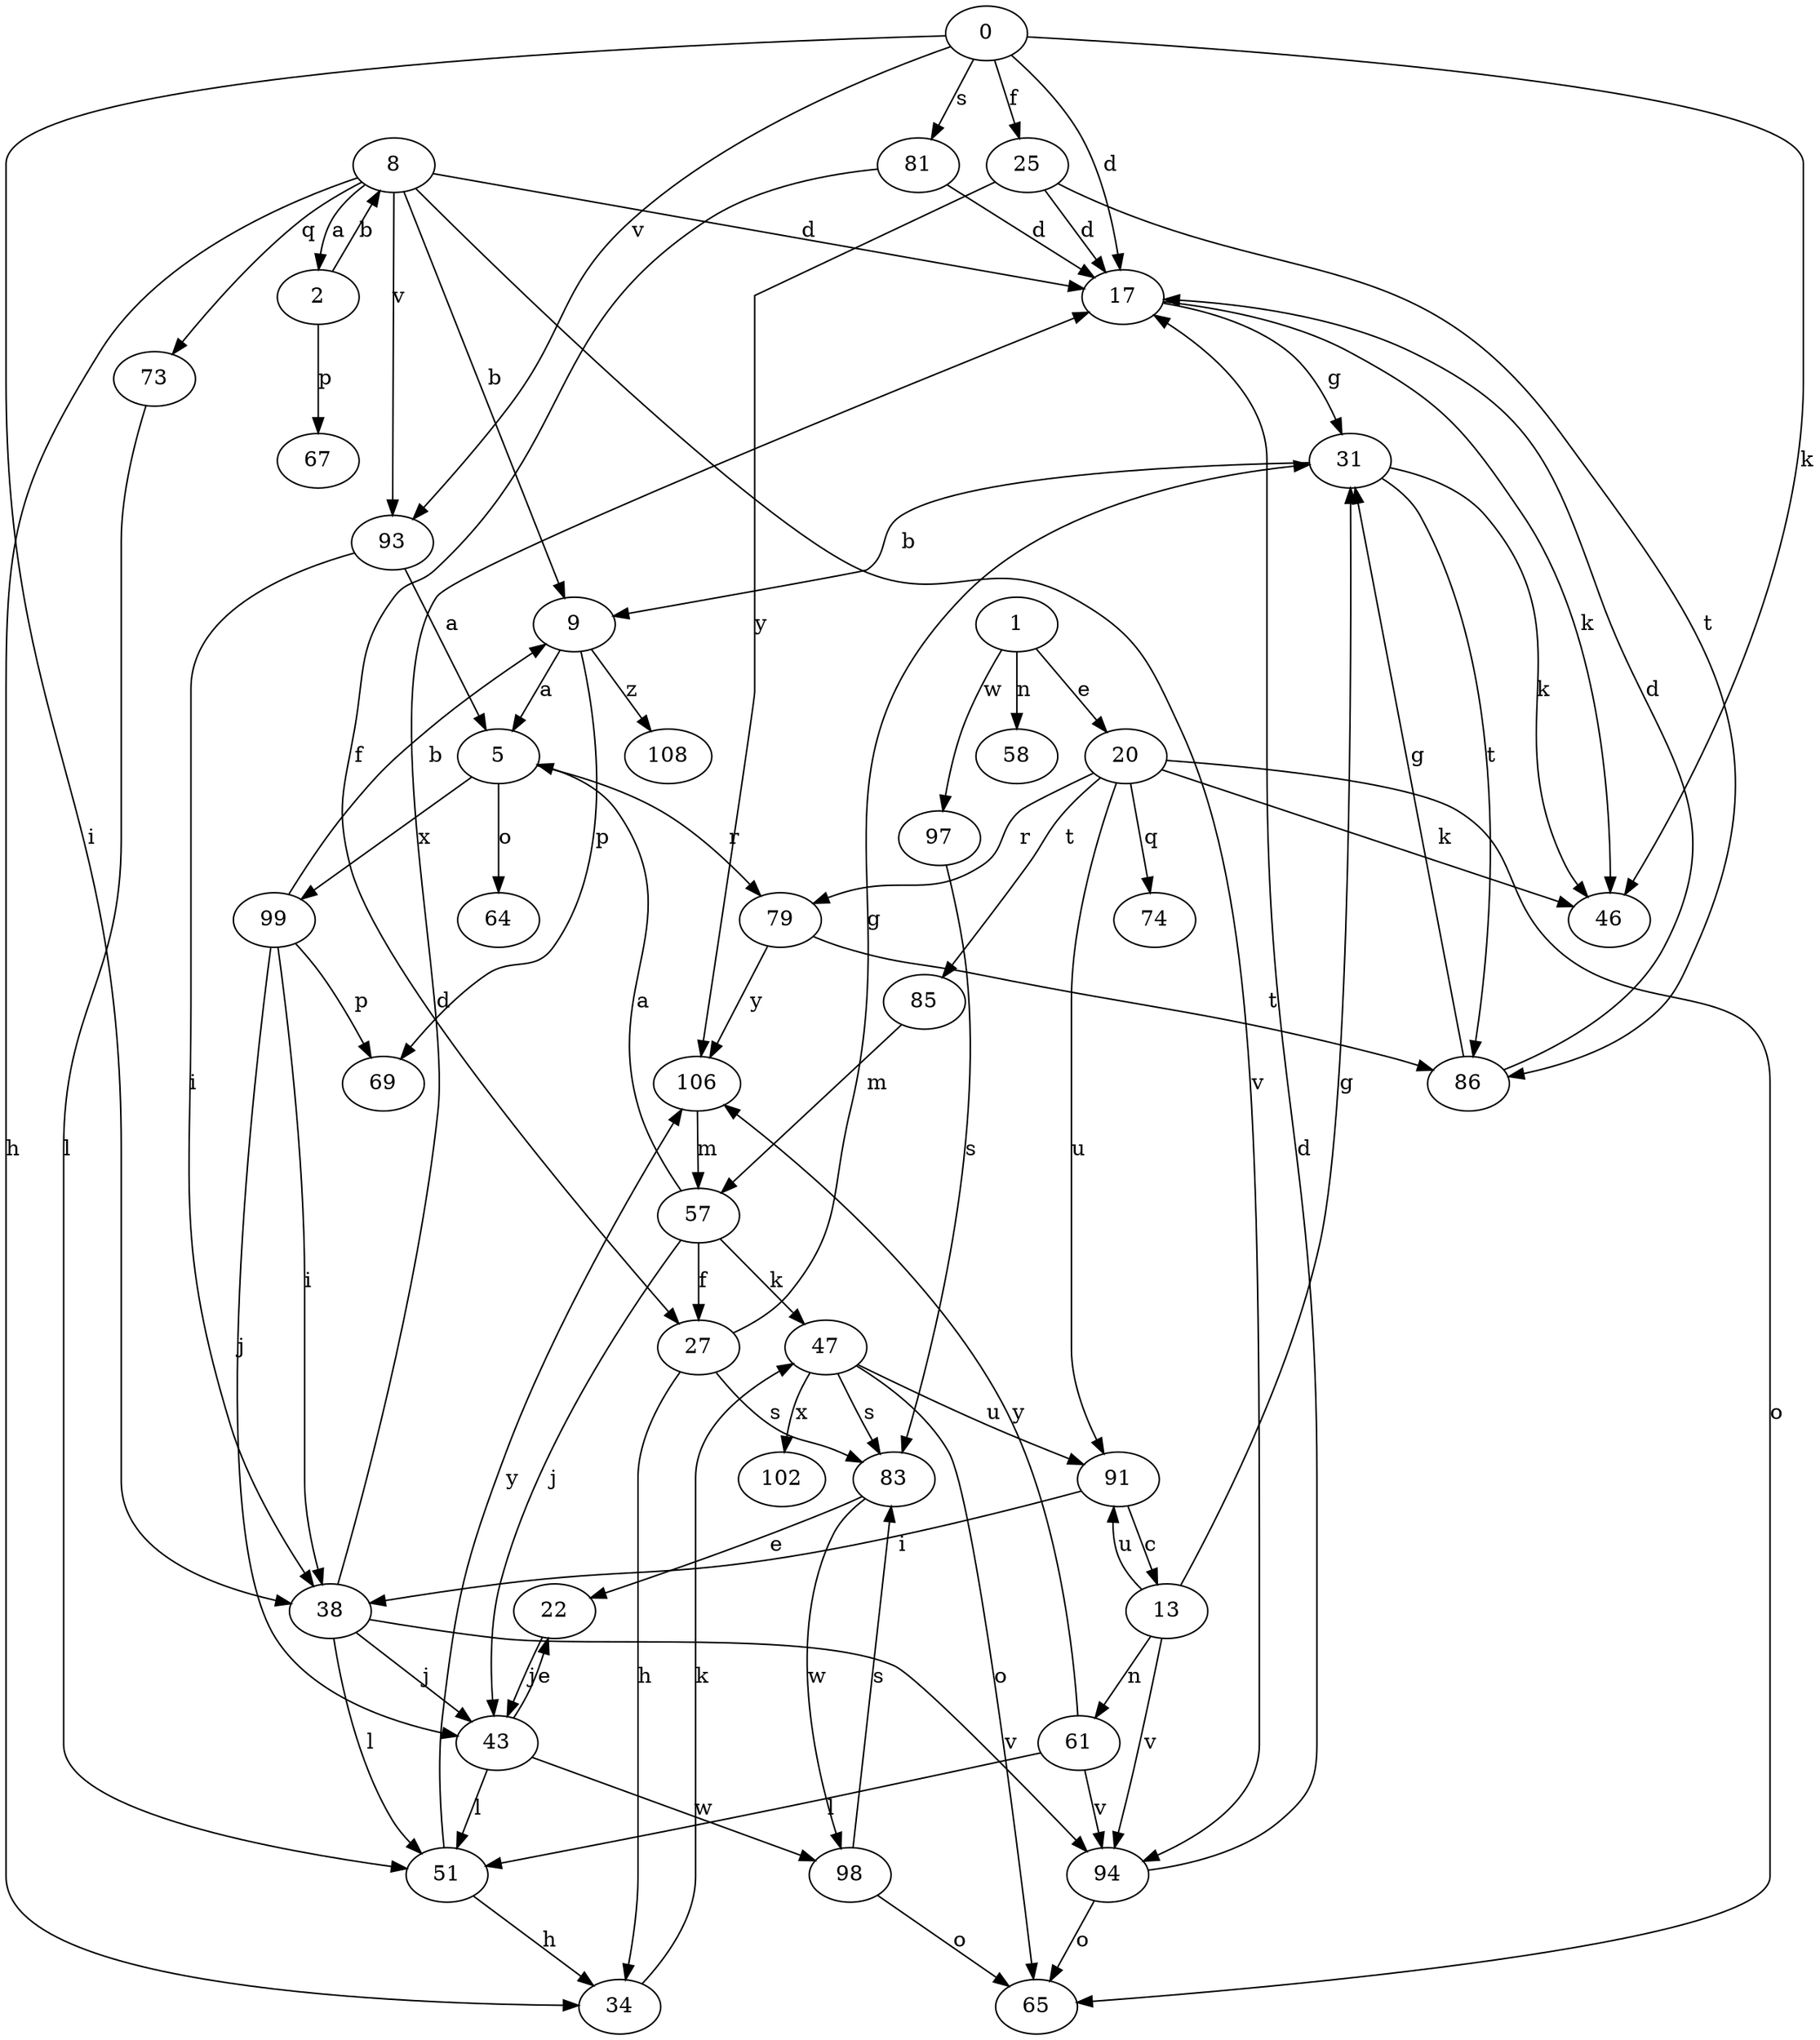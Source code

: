 strict digraph  {
0;
1;
2;
5;
8;
9;
13;
17;
20;
22;
25;
27;
31;
34;
38;
43;
46;
47;
51;
57;
58;
61;
64;
65;
67;
69;
73;
74;
79;
81;
83;
85;
86;
91;
93;
94;
97;
98;
99;
102;
106;
108;
0 -> 17  [label=d];
0 -> 25  [label=f];
0 -> 38  [label=i];
0 -> 46  [label=k];
0 -> 81  [label=s];
0 -> 93  [label=v];
1 -> 20  [label=e];
1 -> 58  [label=n];
1 -> 97  [label=w];
2 -> 8  [label=b];
2 -> 67  [label=p];
5 -> 64  [label=o];
5 -> 79  [label=r];
5 -> 99  [label=x];
8 -> 2  [label=a];
8 -> 9  [label=b];
8 -> 17  [label=d];
8 -> 34  [label=h];
8 -> 73  [label=q];
8 -> 93  [label=v];
8 -> 94  [label=v];
9 -> 5  [label=a];
9 -> 69  [label=p];
9 -> 108  [label=z];
13 -> 31  [label=g];
13 -> 61  [label=n];
13 -> 91  [label=u];
13 -> 94  [label=v];
17 -> 31  [label=g];
17 -> 46  [label=k];
20 -> 46  [label=k];
20 -> 65  [label=o];
20 -> 74  [label=q];
20 -> 79  [label=r];
20 -> 85  [label=t];
20 -> 91  [label=u];
22 -> 43  [label=j];
25 -> 17  [label=d];
25 -> 86  [label=t];
25 -> 106  [label=y];
27 -> 31  [label=g];
27 -> 34  [label=h];
27 -> 83  [label=s];
31 -> 9  [label=b];
31 -> 46  [label=k];
31 -> 86  [label=t];
34 -> 47  [label=k];
38 -> 17  [label=d];
38 -> 43  [label=j];
38 -> 51  [label=l];
38 -> 94  [label=v];
43 -> 22  [label=e];
43 -> 51  [label=l];
43 -> 98  [label=w];
47 -> 65  [label=o];
47 -> 83  [label=s];
47 -> 91  [label=u];
47 -> 102  [label=x];
51 -> 34  [label=h];
51 -> 106  [label=y];
57 -> 5  [label=a];
57 -> 27  [label=f];
57 -> 43  [label=j];
57 -> 47  [label=k];
61 -> 51  [label=l];
61 -> 94  [label=v];
61 -> 106  [label=y];
73 -> 51  [label=l];
79 -> 86  [label=t];
79 -> 106  [label=y];
81 -> 17  [label=d];
81 -> 27  [label=f];
83 -> 22  [label=e];
83 -> 98  [label=w];
85 -> 57  [label=m];
86 -> 17  [label=d];
86 -> 31  [label=g];
91 -> 13  [label=c];
91 -> 38  [label=i];
93 -> 5  [label=a];
93 -> 38  [label=i];
94 -> 17  [label=d];
94 -> 65  [label=o];
97 -> 83  [label=s];
98 -> 65  [label=o];
98 -> 83  [label=s];
99 -> 9  [label=b];
99 -> 38  [label=i];
99 -> 43  [label=j];
99 -> 69  [label=p];
106 -> 57  [label=m];
}
